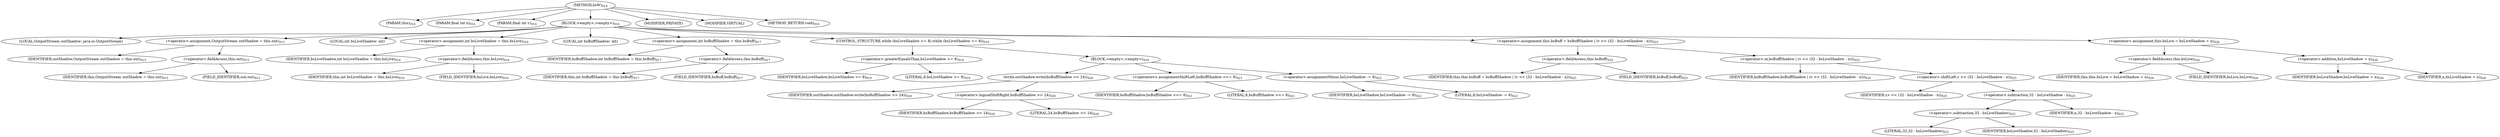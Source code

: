 digraph "bsW" {  
"2255" [label = <(METHOD,bsW)<SUB>914</SUB>> ]
"110" [label = <(PARAM,this)<SUB>914</SUB>> ]
"2256" [label = <(PARAM,final int n)<SUB>914</SUB>> ]
"2257" [label = <(PARAM,final int v)<SUB>914</SUB>> ]
"2258" [label = <(BLOCK,&lt;empty&gt;,&lt;empty&gt;)<SUB>914</SUB>> ]
"2259" [label = <(LOCAL,OutputStream outShadow: java.io.OutputStream)> ]
"2260" [label = <(&lt;operator&gt;.assignment,OutputStream outShadow = this.out)<SUB>915</SUB>> ]
"2261" [label = <(IDENTIFIER,outShadow,OutputStream outShadow = this.out)<SUB>915</SUB>> ]
"2262" [label = <(&lt;operator&gt;.fieldAccess,this.out)<SUB>915</SUB>> ]
"109" [label = <(IDENTIFIER,this,OutputStream outShadow = this.out)<SUB>915</SUB>> ]
"2263" [label = <(FIELD_IDENTIFIER,out,out)<SUB>915</SUB>> ]
"2264" [label = <(LOCAL,int bsLiveShadow: int)> ]
"2265" [label = <(&lt;operator&gt;.assignment,int bsLiveShadow = this.bsLive)<SUB>916</SUB>> ]
"2266" [label = <(IDENTIFIER,bsLiveShadow,int bsLiveShadow = this.bsLive)<SUB>916</SUB>> ]
"2267" [label = <(&lt;operator&gt;.fieldAccess,this.bsLive)<SUB>916</SUB>> ]
"111" [label = <(IDENTIFIER,this,int bsLiveShadow = this.bsLive)<SUB>916</SUB>> ]
"2268" [label = <(FIELD_IDENTIFIER,bsLive,bsLive)<SUB>916</SUB>> ]
"2269" [label = <(LOCAL,int bsBuffShadow: int)> ]
"2270" [label = <(&lt;operator&gt;.assignment,int bsBuffShadow = this.bsBuff)<SUB>917</SUB>> ]
"2271" [label = <(IDENTIFIER,bsBuffShadow,int bsBuffShadow = this.bsBuff)<SUB>917</SUB>> ]
"2272" [label = <(&lt;operator&gt;.fieldAccess,this.bsBuff)<SUB>917</SUB>> ]
"112" [label = <(IDENTIFIER,this,int bsBuffShadow = this.bsBuff)<SUB>917</SUB>> ]
"2273" [label = <(FIELD_IDENTIFIER,bsBuff,bsBuff)<SUB>917</SUB>> ]
"2274" [label = <(CONTROL_STRUCTURE,while (bsLiveShadow &gt;= 8),while (bsLiveShadow &gt;= 8))<SUB>919</SUB>> ]
"2275" [label = <(&lt;operator&gt;.greaterEqualsThan,bsLiveShadow &gt;= 8)<SUB>919</SUB>> ]
"2276" [label = <(IDENTIFIER,bsLiveShadow,bsLiveShadow &gt;= 8)<SUB>919</SUB>> ]
"2277" [label = <(LITERAL,8,bsLiveShadow &gt;= 8)<SUB>919</SUB>> ]
"2278" [label = <(BLOCK,&lt;empty&gt;,&lt;empty&gt;)<SUB>919</SUB>> ]
"2279" [label = <(write,outShadow.write(bsBuffShadow &gt;&gt; 24))<SUB>920</SUB>> ]
"2280" [label = <(IDENTIFIER,outShadow,outShadow.write(bsBuffShadow &gt;&gt; 24))<SUB>920</SUB>> ]
"2281" [label = <(&lt;operator&gt;.logicalShiftRight,bsBuffShadow &gt;&gt; 24)<SUB>920</SUB>> ]
"2282" [label = <(IDENTIFIER,bsBuffShadow,bsBuffShadow &gt;&gt; 24)<SUB>920</SUB>> ]
"2283" [label = <(LITERAL,24,bsBuffShadow &gt;&gt; 24)<SUB>920</SUB>> ]
"2284" [label = <(&lt;operators&gt;.assignmentShiftLeft,bsBuffShadow &lt;&lt;= 8)<SUB>921</SUB>> ]
"2285" [label = <(IDENTIFIER,bsBuffShadow,bsBuffShadow &lt;&lt;= 8)<SUB>921</SUB>> ]
"2286" [label = <(LITERAL,8,bsBuffShadow &lt;&lt;= 8)<SUB>921</SUB>> ]
"2287" [label = <(&lt;operator&gt;.assignmentMinus,bsLiveShadow -= 8)<SUB>922</SUB>> ]
"2288" [label = <(IDENTIFIER,bsLiveShadow,bsLiveShadow -= 8)<SUB>922</SUB>> ]
"2289" [label = <(LITERAL,8,bsLiveShadow -= 8)<SUB>922</SUB>> ]
"2290" [label = <(&lt;operator&gt;.assignment,this.bsBuff = bsBuffShadow | (v &lt;&lt; (32 - bsLiveShadow - n)))<SUB>925</SUB>> ]
"2291" [label = <(&lt;operator&gt;.fieldAccess,this.bsBuff)<SUB>925</SUB>> ]
"113" [label = <(IDENTIFIER,this,this.bsBuff = bsBuffShadow | (v &lt;&lt; (32 - bsLiveShadow - n)))<SUB>925</SUB>> ]
"2292" [label = <(FIELD_IDENTIFIER,bsBuff,bsBuff)<SUB>925</SUB>> ]
"2293" [label = <(&lt;operator&gt;.or,bsBuffShadow | (v &lt;&lt; (32 - bsLiveShadow - n)))<SUB>925</SUB>> ]
"2294" [label = <(IDENTIFIER,bsBuffShadow,bsBuffShadow | (v &lt;&lt; (32 - bsLiveShadow - n)))<SUB>925</SUB>> ]
"2295" [label = <(&lt;operator&gt;.shiftLeft,v &lt;&lt; (32 - bsLiveShadow - n))<SUB>925</SUB>> ]
"2296" [label = <(IDENTIFIER,v,v &lt;&lt; (32 - bsLiveShadow - n))<SUB>925</SUB>> ]
"2297" [label = <(&lt;operator&gt;.subtraction,32 - bsLiveShadow - n)<SUB>925</SUB>> ]
"2298" [label = <(&lt;operator&gt;.subtraction,32 - bsLiveShadow)<SUB>925</SUB>> ]
"2299" [label = <(LITERAL,32,32 - bsLiveShadow)<SUB>925</SUB>> ]
"2300" [label = <(IDENTIFIER,bsLiveShadow,32 - bsLiveShadow)<SUB>925</SUB>> ]
"2301" [label = <(IDENTIFIER,n,32 - bsLiveShadow - n)<SUB>925</SUB>> ]
"2302" [label = <(&lt;operator&gt;.assignment,this.bsLive = bsLiveShadow + n)<SUB>926</SUB>> ]
"2303" [label = <(&lt;operator&gt;.fieldAccess,this.bsLive)<SUB>926</SUB>> ]
"114" [label = <(IDENTIFIER,this,this.bsLive = bsLiveShadow + n)<SUB>926</SUB>> ]
"2304" [label = <(FIELD_IDENTIFIER,bsLive,bsLive)<SUB>926</SUB>> ]
"2305" [label = <(&lt;operator&gt;.addition,bsLiveShadow + n)<SUB>926</SUB>> ]
"2306" [label = <(IDENTIFIER,bsLiveShadow,bsLiveShadow + n)<SUB>926</SUB>> ]
"2307" [label = <(IDENTIFIER,n,bsLiveShadow + n)<SUB>926</SUB>> ]
"2308" [label = <(MODIFIER,PRIVATE)> ]
"2309" [label = <(MODIFIER,VIRTUAL)> ]
"2310" [label = <(METHOD_RETURN,void)<SUB>914</SUB>> ]
  "2255" -> "110" 
  "2255" -> "2256" 
  "2255" -> "2257" 
  "2255" -> "2258" 
  "2255" -> "2308" 
  "2255" -> "2309" 
  "2255" -> "2310" 
  "2258" -> "2259" 
  "2258" -> "2260" 
  "2258" -> "2264" 
  "2258" -> "2265" 
  "2258" -> "2269" 
  "2258" -> "2270" 
  "2258" -> "2274" 
  "2258" -> "2290" 
  "2258" -> "2302" 
  "2260" -> "2261" 
  "2260" -> "2262" 
  "2262" -> "109" 
  "2262" -> "2263" 
  "2265" -> "2266" 
  "2265" -> "2267" 
  "2267" -> "111" 
  "2267" -> "2268" 
  "2270" -> "2271" 
  "2270" -> "2272" 
  "2272" -> "112" 
  "2272" -> "2273" 
  "2274" -> "2275" 
  "2274" -> "2278" 
  "2275" -> "2276" 
  "2275" -> "2277" 
  "2278" -> "2279" 
  "2278" -> "2284" 
  "2278" -> "2287" 
  "2279" -> "2280" 
  "2279" -> "2281" 
  "2281" -> "2282" 
  "2281" -> "2283" 
  "2284" -> "2285" 
  "2284" -> "2286" 
  "2287" -> "2288" 
  "2287" -> "2289" 
  "2290" -> "2291" 
  "2290" -> "2293" 
  "2291" -> "113" 
  "2291" -> "2292" 
  "2293" -> "2294" 
  "2293" -> "2295" 
  "2295" -> "2296" 
  "2295" -> "2297" 
  "2297" -> "2298" 
  "2297" -> "2301" 
  "2298" -> "2299" 
  "2298" -> "2300" 
  "2302" -> "2303" 
  "2302" -> "2305" 
  "2303" -> "114" 
  "2303" -> "2304" 
  "2305" -> "2306" 
  "2305" -> "2307" 
}
